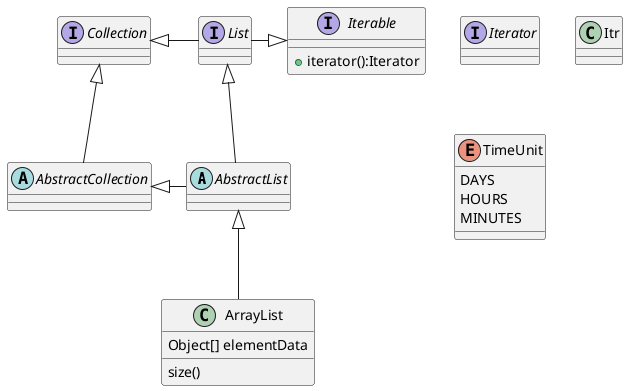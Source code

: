 @startuml
'https://plantuml.com/class-diagram

abstract class AbstractList
abstract AbstractCollection
interface List
interface Collection

interface Iterable{
    +iterator():Iterator
}

interface Iterator{}
'此类是ArrayList类的一个内部类，用于让聚合对象对外提供迭代器。
class Itr {}

'实现了Iterable接口的类就是聚合接口
'聚合接口主要用于聚合存储数据的接口，以及对外提供用于操作底层数据结构的迭代器
List -|> Iterable
List <|-- AbstractList
Collection <|-- AbstractCollection

Collection <|- List
AbstractCollection <|- AbstractList
AbstractList <|-- ArrayList

class ArrayList {
Object[] elementData
size()
}

enum TimeUnit {
DAYS
HOURS
MINUTES
}

@enduml